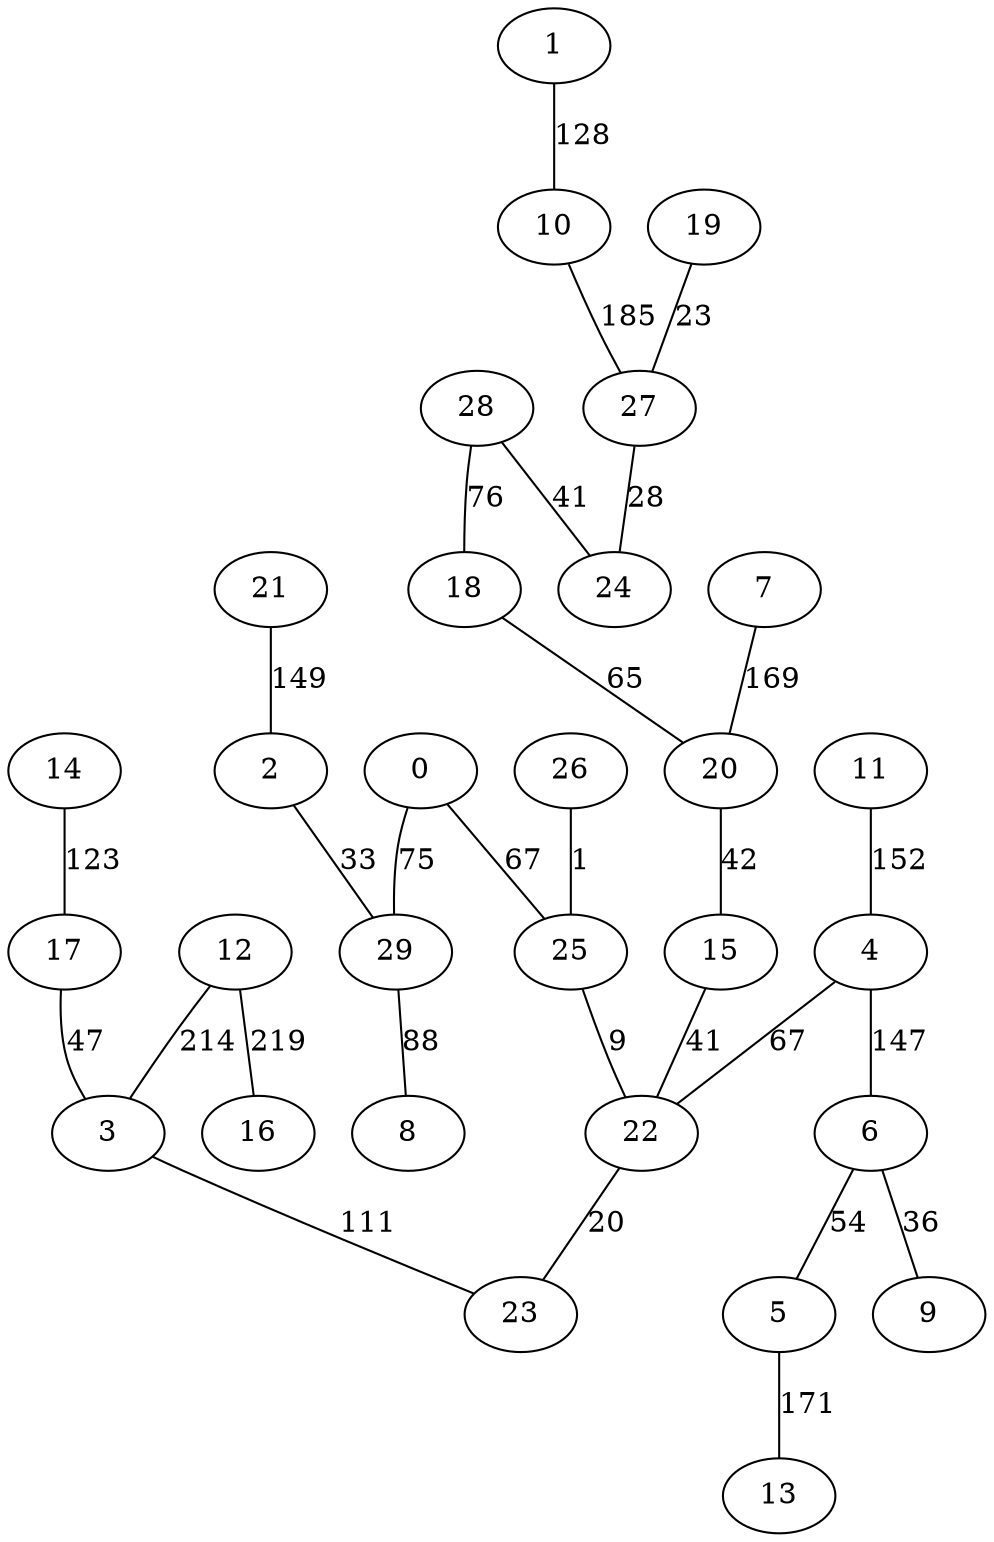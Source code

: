strict graph G {
0;
1;
2;
3;
4;
5;
6;
7;
8;
9;
10;
11;
12;
13;
14;
15;
16;
17;
18;
19;
20;
21;
22;
23;
24;
25;
26;
27;
28;
29;
19 -- 27  [label=23];
25 -- 22  [label=9];
18 -- 20  [label=65];
20 -- 15  [label=42];
28 -- 24  [label=41];
28 -- 18  [label=76];
1 -- 10  [label=128];
12 -- 3  [label=214];
29 -- 8  [label=88];
26 -- 25  [label=1];
4 -- 6  [label=147];
6 -- 9  [label=36];
17 -- 3  [label=47];
12 -- 16  [label=219];
22 -- 23  [label=20];
15 -- 22  [label=41];
0 -- 25  [label=67];
14 -- 17  [label=123];
6 -- 5  [label=54];
10 -- 27  [label=185];
11 -- 4  [label=152];
3 -- 23  [label=111];
2 -- 29  [label=33];
27 -- 24  [label=28];
0 -- 29  [label=75];
5 -- 13  [label=171];
4 -- 22  [label=67];
21 -- 2  [label=149];
7 -- 20  [label=169];
}
